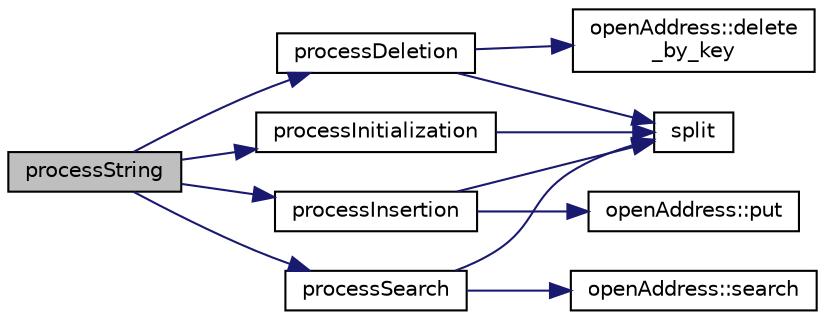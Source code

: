 digraph "processString"
{
 // LATEX_PDF_SIZE
  edge [fontname="Helvetica",fontsize="10",labelfontname="Helvetica",labelfontsize="10"];
  node [fontname="Helvetica",fontsize="10",shape=record];
  rankdir="LR";
  Node1 [label="processString",height=0.2,width=0.4,color="black", fillcolor="grey75", style="filled", fontcolor="black",tooltip=" "];
  Node1 -> Node2 [color="midnightblue",fontsize="10",style="solid",fontname="Helvetica"];
  Node2 [label="processDeletion",height=0.2,width=0.4,color="black", fillcolor="white", style="filled",URL="$openhttest_8cpp.html#ad2e3ee812b5a43dd3e2813284241e64c",tooltip=" "];
  Node2 -> Node3 [color="midnightblue",fontsize="10",style="solid",fontname="Helvetica"];
  Node3 [label="openAddress::delete\l_by_key",height=0.2,width=0.4,color="black", fillcolor="white", style="filled",URL="$classopen_address.html#a4014d7ada1f35c36c4fbcb81293faffe",tooltip=" "];
  Node2 -> Node4 [color="midnightblue",fontsize="10",style="solid",fontname="Helvetica"];
  Node4 [label="split",height=0.2,width=0.4,color="black", fillcolor="white", style="filled",URL="$openhttest_8cpp.html#a3537c9546b6d4193a2b6fc74984f9700",tooltip=" "];
  Node1 -> Node5 [color="midnightblue",fontsize="10",style="solid",fontname="Helvetica"];
  Node5 [label="processInitialization",height=0.2,width=0.4,color="black", fillcolor="white", style="filled",URL="$openhttest_8cpp.html#ad3e267f59935f9867b12421a458cdb2f",tooltip=" "];
  Node5 -> Node4 [color="midnightblue",fontsize="10",style="solid",fontname="Helvetica"];
  Node1 -> Node6 [color="midnightblue",fontsize="10",style="solid",fontname="Helvetica"];
  Node6 [label="processInsertion",height=0.2,width=0.4,color="black", fillcolor="white", style="filled",URL="$openhttest_8cpp.html#a9666663d1e18f5a0be0de126455a6776",tooltip=" "];
  Node6 -> Node7 [color="midnightblue",fontsize="10",style="solid",fontname="Helvetica"];
  Node7 [label="openAddress::put",height=0.2,width=0.4,color="black", fillcolor="white", style="filled",URL="$classopen_address.html#ab9b45cf2fff183628ab5fecab1ca8ba0",tooltip=" "];
  Node6 -> Node4 [color="midnightblue",fontsize="10",style="solid",fontname="Helvetica"];
  Node1 -> Node8 [color="midnightblue",fontsize="10",style="solid",fontname="Helvetica"];
  Node8 [label="processSearch",height=0.2,width=0.4,color="black", fillcolor="white", style="filled",URL="$openhttest_8cpp.html#a655f1b01cc36375da80a7022be606dbc",tooltip=" "];
  Node8 -> Node9 [color="midnightblue",fontsize="10",style="solid",fontname="Helvetica"];
  Node9 [label="openAddress::search",height=0.2,width=0.4,color="black", fillcolor="white", style="filled",URL="$classopen_address.html#a13f5c40a1361991cb7eb5fe7f0d7d8e6",tooltip=" "];
  Node8 -> Node4 [color="midnightblue",fontsize="10",style="solid",fontname="Helvetica"];
}
